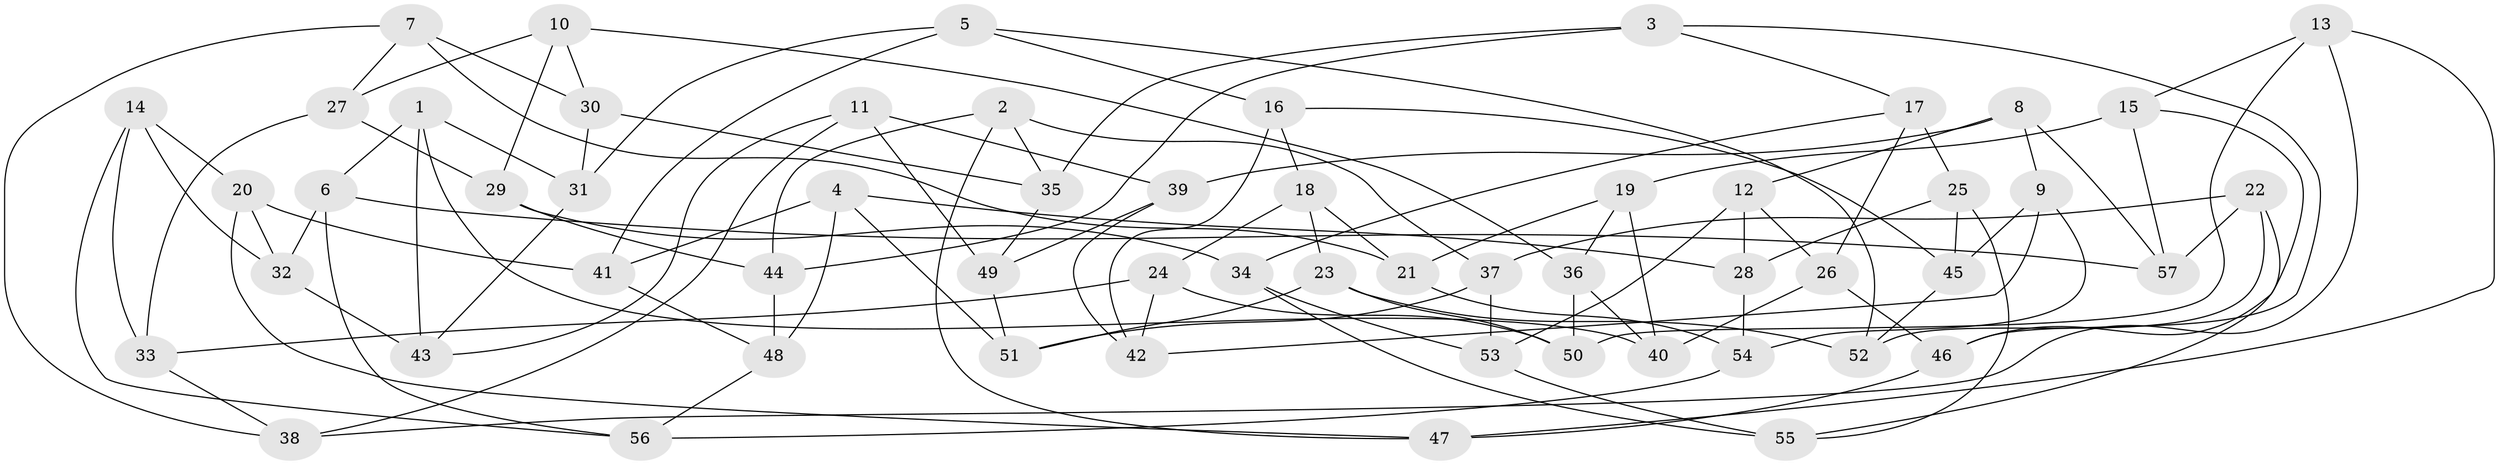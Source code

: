// Generated by graph-tools (version 1.1) at 2025/02/03/09/25 03:02:58]
// undirected, 57 vertices, 114 edges
graph export_dot {
graph [start="1"]
  node [color=gray90,style=filled];
  1;
  2;
  3;
  4;
  5;
  6;
  7;
  8;
  9;
  10;
  11;
  12;
  13;
  14;
  15;
  16;
  17;
  18;
  19;
  20;
  21;
  22;
  23;
  24;
  25;
  26;
  27;
  28;
  29;
  30;
  31;
  32;
  33;
  34;
  35;
  36;
  37;
  38;
  39;
  40;
  41;
  42;
  43;
  44;
  45;
  46;
  47;
  48;
  49;
  50;
  51;
  52;
  53;
  54;
  55;
  56;
  57;
  1 -- 40;
  1 -- 6;
  1 -- 31;
  1 -- 43;
  2 -- 37;
  2 -- 35;
  2 -- 44;
  2 -- 47;
  3 -- 44;
  3 -- 17;
  3 -- 35;
  3 -- 46;
  4 -- 51;
  4 -- 41;
  4 -- 48;
  4 -- 28;
  5 -- 52;
  5 -- 41;
  5 -- 16;
  5 -- 31;
  6 -- 57;
  6 -- 56;
  6 -- 32;
  7 -- 38;
  7 -- 21;
  7 -- 30;
  7 -- 27;
  8 -- 57;
  8 -- 9;
  8 -- 12;
  8 -- 39;
  9 -- 45;
  9 -- 54;
  9 -- 42;
  10 -- 27;
  10 -- 30;
  10 -- 36;
  10 -- 29;
  11 -- 39;
  11 -- 49;
  11 -- 38;
  11 -- 43;
  12 -- 28;
  12 -- 53;
  12 -- 26;
  13 -- 15;
  13 -- 47;
  13 -- 50;
  13 -- 38;
  14 -- 56;
  14 -- 20;
  14 -- 32;
  14 -- 33;
  15 -- 46;
  15 -- 57;
  15 -- 19;
  16 -- 45;
  16 -- 18;
  16 -- 42;
  17 -- 25;
  17 -- 34;
  17 -- 26;
  18 -- 24;
  18 -- 21;
  18 -- 23;
  19 -- 21;
  19 -- 36;
  19 -- 40;
  20 -- 41;
  20 -- 47;
  20 -- 32;
  21 -- 54;
  22 -- 55;
  22 -- 37;
  22 -- 57;
  22 -- 52;
  23 -- 50;
  23 -- 51;
  23 -- 52;
  24 -- 42;
  24 -- 50;
  24 -- 33;
  25 -- 28;
  25 -- 45;
  25 -- 55;
  26 -- 40;
  26 -- 46;
  27 -- 33;
  27 -- 29;
  28 -- 54;
  29 -- 34;
  29 -- 44;
  30 -- 31;
  30 -- 35;
  31 -- 43;
  32 -- 43;
  33 -- 38;
  34 -- 55;
  34 -- 53;
  35 -- 49;
  36 -- 50;
  36 -- 40;
  37 -- 51;
  37 -- 53;
  39 -- 42;
  39 -- 49;
  41 -- 48;
  44 -- 48;
  45 -- 52;
  46 -- 47;
  48 -- 56;
  49 -- 51;
  53 -- 55;
  54 -- 56;
}
